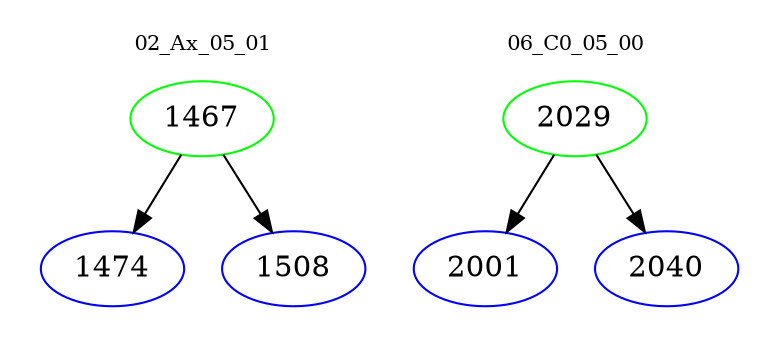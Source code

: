 digraph{
subgraph cluster_0 {
color = white
label = "02_Ax_05_01";
fontsize=10;
T0_1467 [label="1467", color="green"]
T0_1467 -> T0_1474 [color="black"]
T0_1474 [label="1474", color="blue"]
T0_1467 -> T0_1508 [color="black"]
T0_1508 [label="1508", color="blue"]
}
subgraph cluster_1 {
color = white
label = "06_C0_05_00";
fontsize=10;
T1_2029 [label="2029", color="green"]
T1_2029 -> T1_2001 [color="black"]
T1_2001 [label="2001", color="blue"]
T1_2029 -> T1_2040 [color="black"]
T1_2040 [label="2040", color="blue"]
}
}
